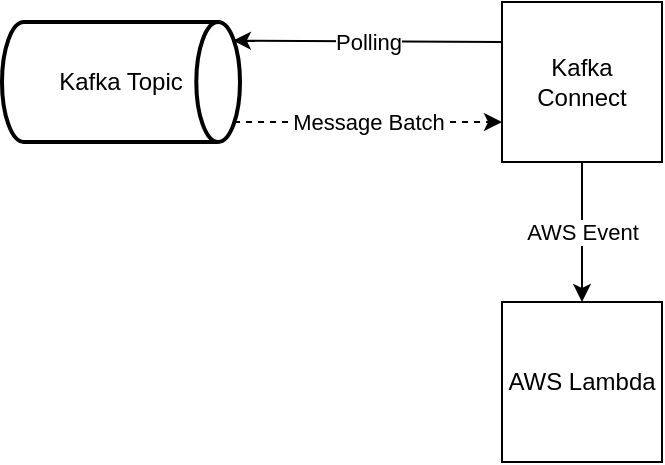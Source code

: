 <mxfile version="12.5.5" type="device"><diagram id="ZyEGCSsAXsrMUNp8mv3t" name="Page-1"><mxGraphModel dx="813" dy="494" grid="1" gridSize="10" guides="1" tooltips="1" connect="1" arrows="1" fold="1" page="1" pageScale="1" pageWidth="850" pageHeight="1100" math="0" shadow="0"><root><mxCell id="0"/><mxCell id="1" parent="0"/><mxCell id="-f88_bJtyFJkHFXkyuEG-1" value="Kafka Topic" style="strokeWidth=2;html=1;shape=mxgraph.flowchart.direct_data;whiteSpace=wrap;" vertex="1" parent="1"><mxGeometry x="90" y="310" width="119" height="60" as="geometry"/></mxCell><mxCell id="-f88_bJtyFJkHFXkyuEG-2" value="Kafka Connect" style="whiteSpace=wrap;html=1;aspect=fixed;" vertex="1" parent="1"><mxGeometry x="340" y="300" width="80" height="80" as="geometry"/></mxCell><mxCell id="-f88_bJtyFJkHFXkyuEG-3" value="AWS Lambda" style="whiteSpace=wrap;html=1;aspect=fixed;" vertex="1" parent="1"><mxGeometry x="340" y="450" width="80" height="80" as="geometry"/></mxCell><mxCell id="-f88_bJtyFJkHFXkyuEG-7" value="Polling" style="endArrow=classic;html=1;exitX=0;exitY=0.25;exitDx=0;exitDy=0;entryX=0.97;entryY=0.155;entryDx=0;entryDy=0;entryPerimeter=0;" edge="1" parent="1" source="-f88_bJtyFJkHFXkyuEG-2" target="-f88_bJtyFJkHFXkyuEG-1"><mxGeometry width="50" height="50" relative="1" as="geometry"><mxPoint x="200" y="430" as="sourcePoint"/><mxPoint x="240" y="320" as="targetPoint"/></mxGeometry></mxCell><mxCell id="-f88_bJtyFJkHFXkyuEG-8" value="Message Batch" style="endArrow=classic;html=1;entryX=0;entryY=0.75;entryDx=0;entryDy=0;exitX=0.975;exitY=0.834;exitDx=0;exitDy=0;exitPerimeter=0;dashed=1;" edge="1" parent="1" source="-f88_bJtyFJkHFXkyuEG-1" target="-f88_bJtyFJkHFXkyuEG-2"><mxGeometry width="50" height="50" relative="1" as="geometry"><mxPoint x="242" y="360" as="sourcePoint"/><mxPoint x="292" y="400" as="targetPoint"/></mxGeometry></mxCell><mxCell id="-f88_bJtyFJkHFXkyuEG-11" value="AWS Event" style="endArrow=classic;html=1;exitX=0.5;exitY=1;exitDx=0;exitDy=0;entryX=0.5;entryY=0;entryDx=0;entryDy=0;" edge="1" parent="1" source="-f88_bJtyFJkHFXkyuEG-2" target="-f88_bJtyFJkHFXkyuEG-3"><mxGeometry width="50" height="50" relative="1" as="geometry"><mxPoint x="90" y="600" as="sourcePoint"/><mxPoint x="140" y="550" as="targetPoint"/></mxGeometry></mxCell></root></mxGraphModel></diagram></mxfile>